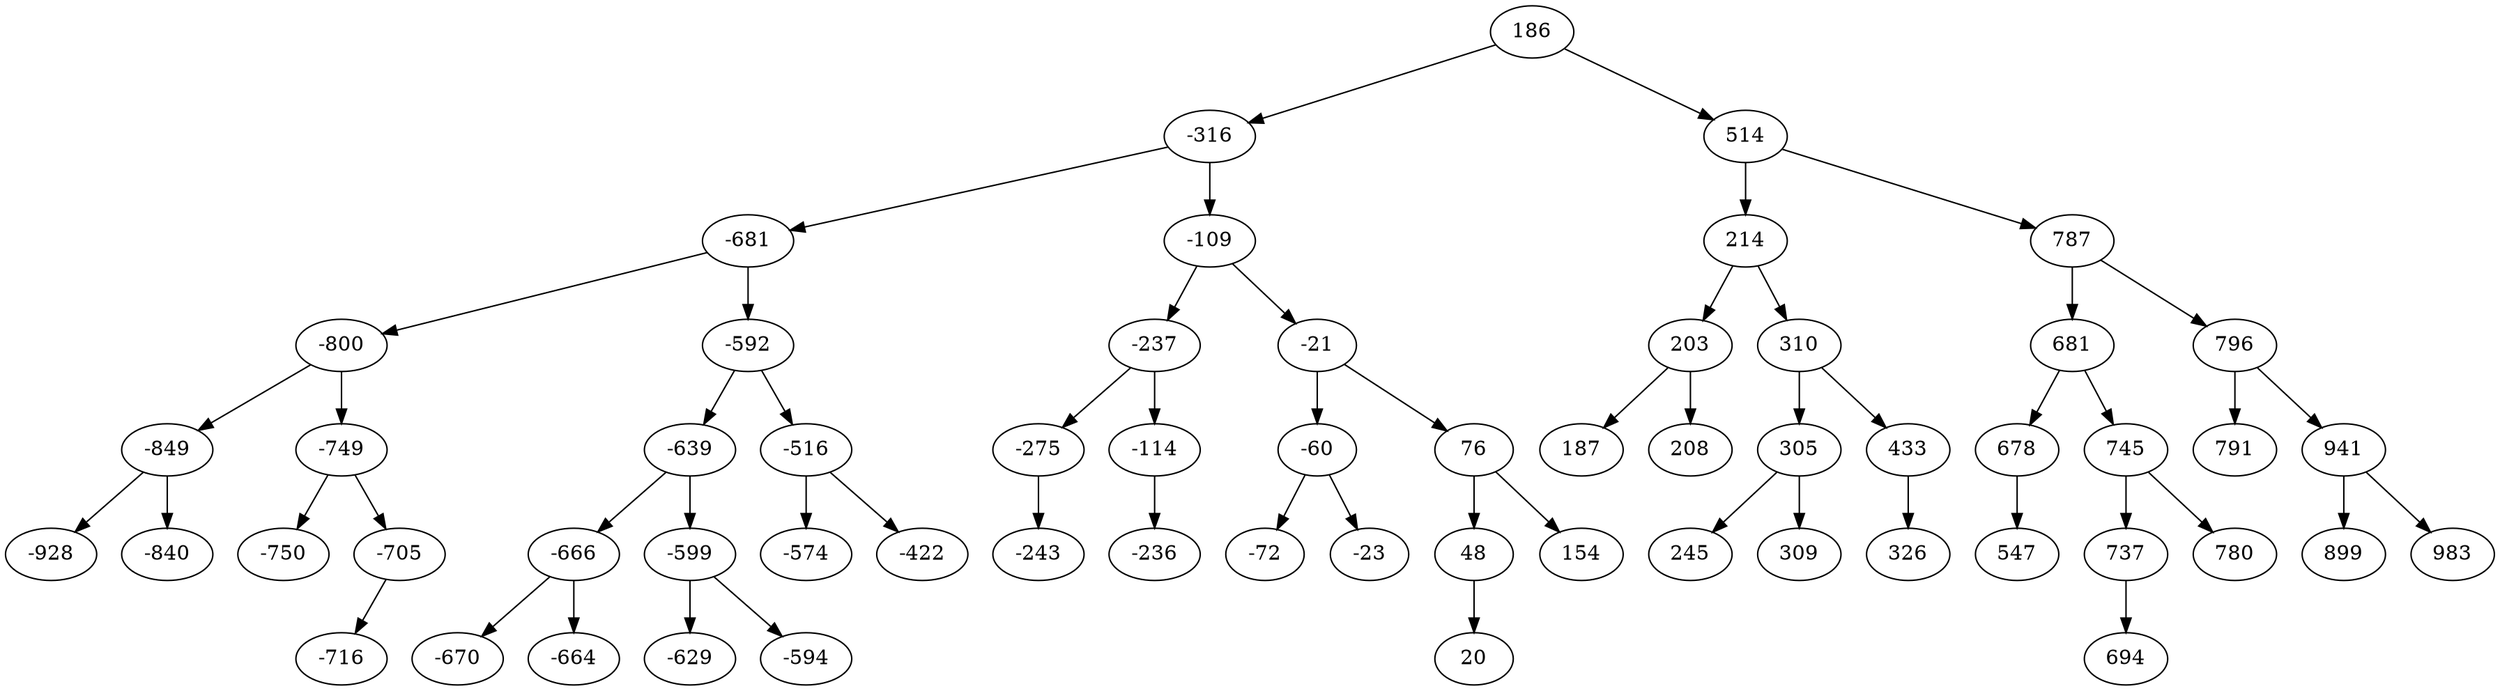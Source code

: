 digraph AVL_tree {
	186 -> {-316 514};
	-316 -> {-681 -109};
	-681 -> {-800 -592};
	-800 -> {-849 -749};
	-849 -> {-928 -840};
	-928 -> {};
	-840 -> {};
	-749 -> {-750 -705};
	-750 -> {};
	-705 -> {-716 };
	-716 -> {};
	-592 -> {-639 -516};
	-639 -> {-666 -599};
	-666 -> {-670 -664};
	-670 -> {};
	-664 -> {};
	-599 -> {-629 -594};
	-629 -> {};
	-594 -> {};
	-516 -> {-574 -422};
	-574 -> {};
	-422 -> {};
	-109 -> {-237 -21};
	-237 -> {-275 -114};
	-275 -> {-243};
	-243 -> {};
	-114 -> {-236 };
	-236 -> {};
	-21 -> {-60 76};
	-60 -> {-72 -23};
	-72 -> {};
	-23 -> {};
	76 -> {48 154};
	48 -> {20 };
	20 -> {};
	154 -> {};
	514 -> {214 787};
	214 -> {203 310};
	203 -> {187 208};
	187 -> {};
	208 -> {};
	310 -> {305 433};
	305 -> {245 309};
	245 -> {};
	309 -> {};
	433 -> {326 };
	326 -> {};
	787 -> {681 796};
	681 -> {678 745};
	678 -> {547 };
	547 -> {};
	745 -> {737 780};
	737 -> {694 };
	694 -> {};
	780 -> {};
	796 -> {791 941};
	791 -> {};
	941 -> {899 983};
	899 -> {};
	983 -> {};
}